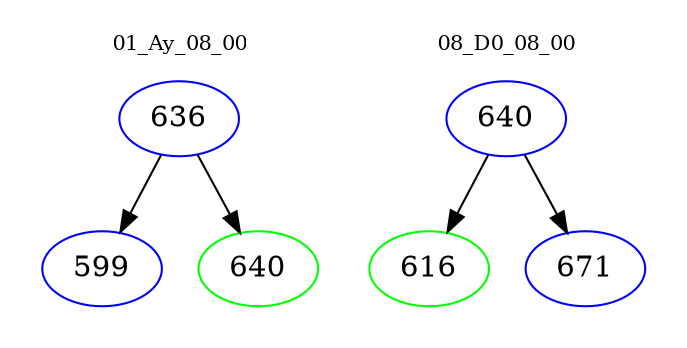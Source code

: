 digraph{
subgraph cluster_0 {
color = white
label = "01_Ay_08_00";
fontsize=10;
T0_636 [label="636", color="blue"]
T0_636 -> T0_599 [color="black"]
T0_599 [label="599", color="blue"]
T0_636 -> T0_640 [color="black"]
T0_640 [label="640", color="green"]
}
subgraph cluster_1 {
color = white
label = "08_D0_08_00";
fontsize=10;
T1_640 [label="640", color="blue"]
T1_640 -> T1_616 [color="black"]
T1_616 [label="616", color="green"]
T1_640 -> T1_671 [color="black"]
T1_671 [label="671", color="blue"]
}
}
